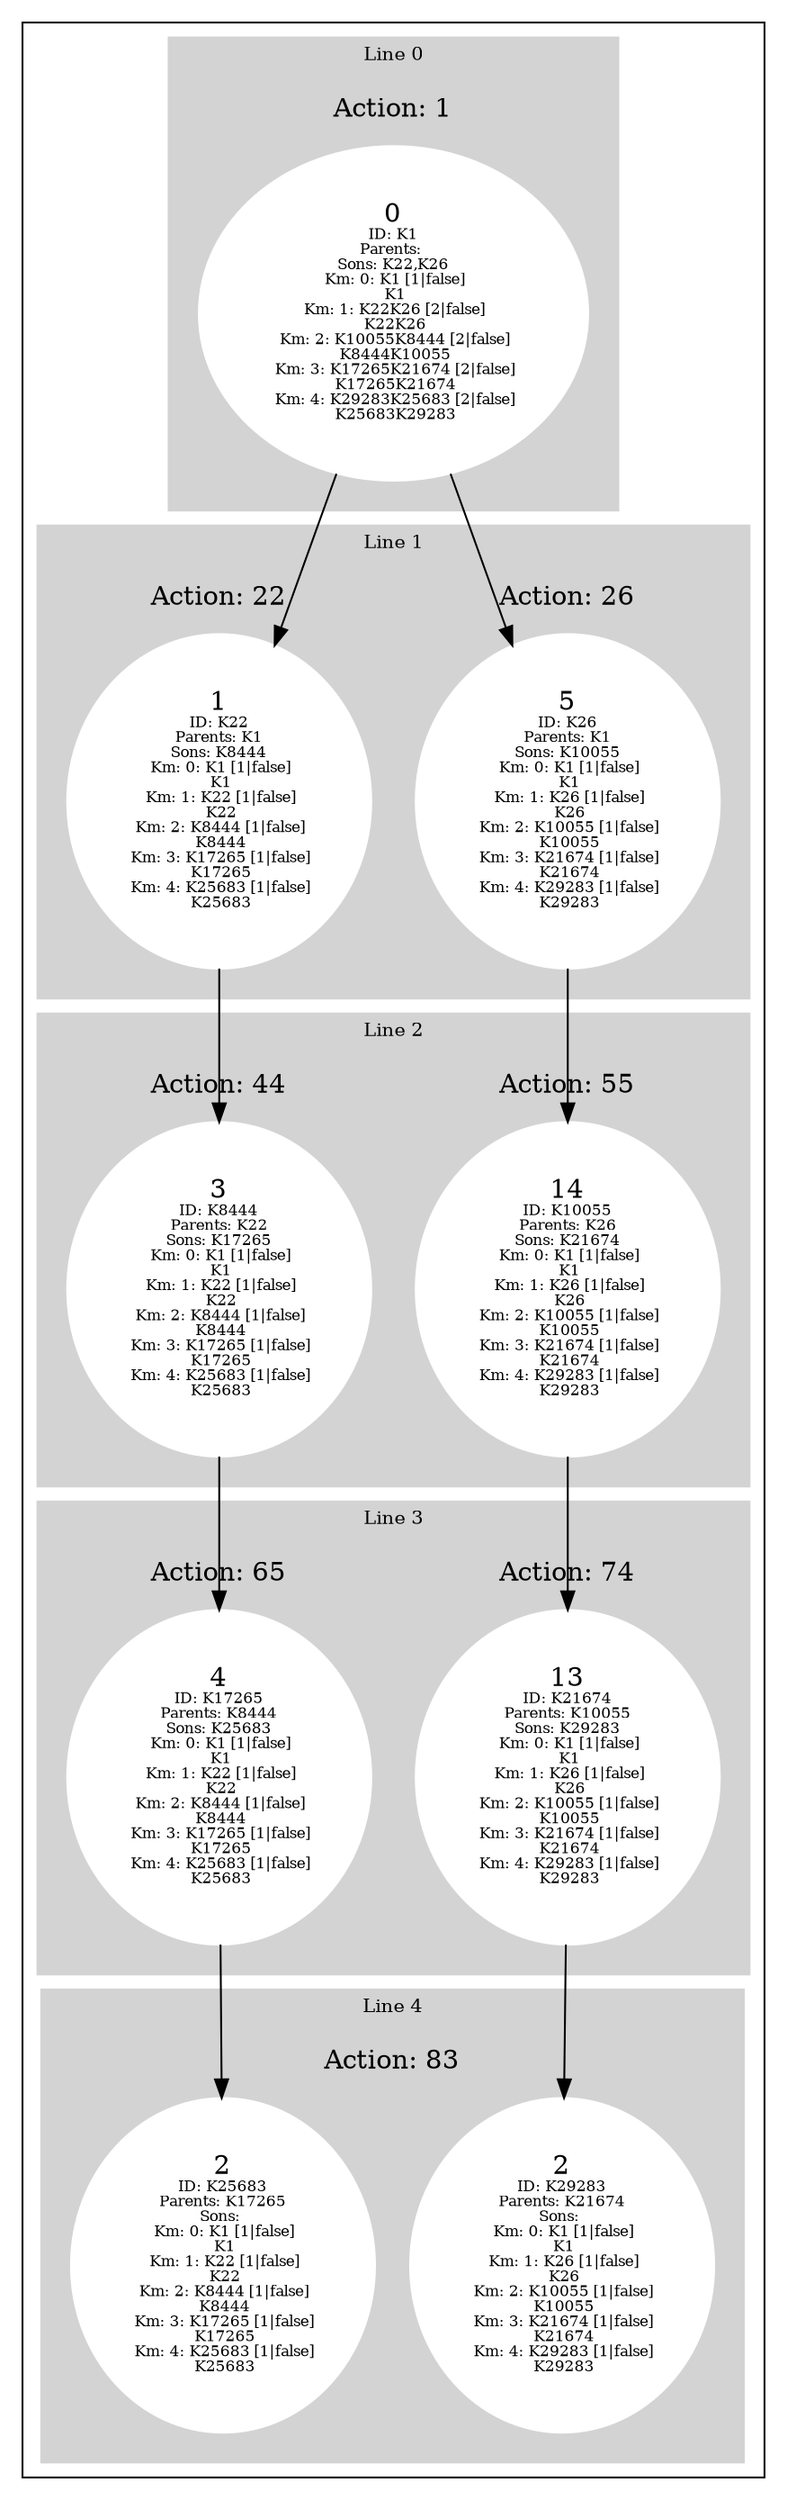 digraph G {
subgraph cluster_info {
        subgraph cluster_0 {
        style=filled;
        color=lightgrey;
        node [style=filled,color=white];
        subgraph cluster_act_1 {
label = "Action: 1"step_K1 [label=<0<BR /><FONT POINT-SIZE="8">ID: K1</FONT><BR /><FONT POINT-SIZE="8">Parents: </FONT><BR /><FONT POINT-SIZE="8">Sons: K22,K26</FONT><BR /><FONT POINT-SIZE="8"> Km: 0: K1 [1|false]<BR /> K1</FONT><BR /><FONT POINT-SIZE="8"> Km: 1: K22K26 [2|false]<BR /> K22K26</FONT><BR /><FONT POINT-SIZE="8"> Km: 2: K10055K8444 [2|false]<BR /> K8444K10055</FONT><BR /><FONT POINT-SIZE="8"> Km: 3: K17265K21674 [2|false]<BR /> K17265K21674</FONT><BR /><FONT POINT-SIZE="8"> Km: 4: K29283K25683 [2|false]<BR /> K25683K29283</FONT>>]
}

        fontsize="10"
        label = "Line 0";
        }

        subgraph cluster_4 {
        style=filled;
        color=lightgrey;
        node [style=filled,color=white];
        subgraph cluster_act_83 {
label = "Action: 83"step_K29283 [label=<2<BR /><FONT POINT-SIZE="8">ID: K29283</FONT><BR /><FONT POINT-SIZE="8">Parents: K21674</FONT><BR /><FONT POINT-SIZE="8">Sons: </FONT><BR /><FONT POINT-SIZE="8"> Km: 0: K1 [1|false]<BR /> K1</FONT><BR /><FONT POINT-SIZE="8"> Km: 1: K26 [1|false]<BR /> K26</FONT><BR /><FONT POINT-SIZE="8"> Km: 2: K10055 [1|false]<BR /> K10055</FONT><BR /><FONT POINT-SIZE="8"> Km: 3: K21674 [1|false]<BR /> K21674</FONT><BR /><FONT POINT-SIZE="8"> Km: 4: K29283 [1|false]<BR /> K29283</FONT>>]
step_K25683 [label=<2<BR /><FONT POINT-SIZE="8">ID: K25683</FONT><BR /><FONT POINT-SIZE="8">Parents: K17265</FONT><BR /><FONT POINT-SIZE="8">Sons: </FONT><BR /><FONT POINT-SIZE="8"> Km: 0: K1 [1|false]<BR /> K1</FONT><BR /><FONT POINT-SIZE="8"> Km: 1: K22 [1|false]<BR /> K22</FONT><BR /><FONT POINT-SIZE="8"> Km: 2: K8444 [1|false]<BR /> K8444</FONT><BR /><FONT POINT-SIZE="8"> Km: 3: K17265 [1|false]<BR /> K17265</FONT><BR /><FONT POINT-SIZE="8"> Km: 4: K25683 [1|false]<BR /> K25683</FONT>>]
}
subgraph cluster_act_83 {
label = "Action: 83"step_K29283 [label=<2<BR /><FONT POINT-SIZE="8">ID: K29283</FONT><BR /><FONT POINT-SIZE="8">Parents: K21674</FONT><BR /><FONT POINT-SIZE="8">Sons: </FONT><BR /><FONT POINT-SIZE="8"> Km: 0: K1 [1|false]<BR /> K1</FONT><BR /><FONT POINT-SIZE="8"> Km: 1: K26 [1|false]<BR /> K26</FONT><BR /><FONT POINT-SIZE="8"> Km: 2: K10055 [1|false]<BR /> K10055</FONT><BR /><FONT POINT-SIZE="8"> Km: 3: K21674 [1|false]<BR /> K21674</FONT><BR /><FONT POINT-SIZE="8"> Km: 4: K29283 [1|false]<BR /> K29283</FONT>>]
step_K25683 [label=<2<BR /><FONT POINT-SIZE="8">ID: K25683</FONT><BR /><FONT POINT-SIZE="8">Parents: K17265</FONT><BR /><FONT POINT-SIZE="8">Sons: </FONT><BR /><FONT POINT-SIZE="8"> Km: 0: K1 [1|false]<BR /> K1</FONT><BR /><FONT POINT-SIZE="8"> Km: 1: K22 [1|false]<BR /> K22</FONT><BR /><FONT POINT-SIZE="8"> Km: 2: K8444 [1|false]<BR /> K8444</FONT><BR /><FONT POINT-SIZE="8"> Km: 3: K17265 [1|false]<BR /> K17265</FONT><BR /><FONT POINT-SIZE="8"> Km: 4: K25683 [1|false]<BR /> K25683</FONT>>]
}

        fontsize="10"
        label = "Line 4";
        }

        subgraph cluster_2 {
        style=filled;
        color=lightgrey;
        node [style=filled,color=white];
        subgraph cluster_act_55 {
label = "Action: 55"step_K10055 [label=<14<BR /><FONT POINT-SIZE="8">ID: K10055</FONT><BR /><FONT POINT-SIZE="8">Parents: K26</FONT><BR /><FONT POINT-SIZE="8">Sons: K21674</FONT><BR /><FONT POINT-SIZE="8"> Km: 0: K1 [1|false]<BR /> K1</FONT><BR /><FONT POINT-SIZE="8"> Km: 1: K26 [1|false]<BR /> K26</FONT><BR /><FONT POINT-SIZE="8"> Km: 2: K10055 [1|false]<BR /> K10055</FONT><BR /><FONT POINT-SIZE="8"> Km: 3: K21674 [1|false]<BR /> K21674</FONT><BR /><FONT POINT-SIZE="8"> Km: 4: K29283 [1|false]<BR /> K29283</FONT>>]
}
subgraph cluster_act_44 {
label = "Action: 44"step_K8444 [label=<3<BR /><FONT POINT-SIZE="8">ID: K8444</FONT><BR /><FONT POINT-SIZE="8">Parents: K22</FONT><BR /><FONT POINT-SIZE="8">Sons: K17265</FONT><BR /><FONT POINT-SIZE="8"> Km: 0: K1 [1|false]<BR /> K1</FONT><BR /><FONT POINT-SIZE="8"> Km: 1: K22 [1|false]<BR /> K22</FONT><BR /><FONT POINT-SIZE="8"> Km: 2: K8444 [1|false]<BR /> K8444</FONT><BR /><FONT POINT-SIZE="8"> Km: 3: K17265 [1|false]<BR /> K17265</FONT><BR /><FONT POINT-SIZE="8"> Km: 4: K25683 [1|false]<BR /> K25683</FONT>>]
}

        fontsize="10"
        label = "Line 2";
        }

        subgraph cluster_3 {
        style=filled;
        color=lightgrey;
        node [style=filled,color=white];
        subgraph cluster_act_65 {
label = "Action: 65"step_K17265 [label=<4<BR /><FONT POINT-SIZE="8">ID: K17265</FONT><BR /><FONT POINT-SIZE="8">Parents: K8444</FONT><BR /><FONT POINT-SIZE="8">Sons: K25683</FONT><BR /><FONT POINT-SIZE="8"> Km: 0: K1 [1|false]<BR /> K1</FONT><BR /><FONT POINT-SIZE="8"> Km: 1: K22 [1|false]<BR /> K22</FONT><BR /><FONT POINT-SIZE="8"> Km: 2: K8444 [1|false]<BR /> K8444</FONT><BR /><FONT POINT-SIZE="8"> Km: 3: K17265 [1|false]<BR /> K17265</FONT><BR /><FONT POINT-SIZE="8"> Km: 4: K25683 [1|false]<BR /> K25683</FONT>>]
}
subgraph cluster_act_74 {
label = "Action: 74"step_K21674 [label=<13<BR /><FONT POINT-SIZE="8">ID: K21674</FONT><BR /><FONT POINT-SIZE="8">Parents: K10055</FONT><BR /><FONT POINT-SIZE="8">Sons: K29283</FONT><BR /><FONT POINT-SIZE="8"> Km: 0: K1 [1|false]<BR /> K1</FONT><BR /><FONT POINT-SIZE="8"> Km: 1: K26 [1|false]<BR /> K26</FONT><BR /><FONT POINT-SIZE="8"> Km: 2: K10055 [1|false]<BR /> K10055</FONT><BR /><FONT POINT-SIZE="8"> Km: 3: K21674 [1|false]<BR /> K21674</FONT><BR /><FONT POINT-SIZE="8"> Km: 4: K29283 [1|false]<BR /> K29283</FONT>>]
}

        fontsize="10"
        label = "Line 3";
        }

        subgraph cluster_1 {
        style=filled;
        color=lightgrey;
        node [style=filled,color=white];
        subgraph cluster_act_22 {
label = "Action: 22"step_K22 [label=<1<BR /><FONT POINT-SIZE="8">ID: K22</FONT><BR /><FONT POINT-SIZE="8">Parents: K1</FONT><BR /><FONT POINT-SIZE="8">Sons: K8444</FONT><BR /><FONT POINT-SIZE="8"> Km: 0: K1 [1|false]<BR /> K1</FONT><BR /><FONT POINT-SIZE="8"> Km: 1: K22 [1|false]<BR /> K22</FONT><BR /><FONT POINT-SIZE="8"> Km: 2: K8444 [1|false]<BR /> K8444</FONT><BR /><FONT POINT-SIZE="8"> Km: 3: K17265 [1|false]<BR /> K17265</FONT><BR /><FONT POINT-SIZE="8"> Km: 4: K25683 [1|false]<BR /> K25683</FONT>>]
}
subgraph cluster_act_26 {
label = "Action: 26"step_K26 [label=<5<BR /><FONT POINT-SIZE="8">ID: K26</FONT><BR /><FONT POINT-SIZE="8">Parents: K1</FONT><BR /><FONT POINT-SIZE="8">Sons: K10055</FONT><BR /><FONT POINT-SIZE="8"> Km: 0: K1 [1|false]<BR /> K1</FONT><BR /><FONT POINT-SIZE="8"> Km: 1: K26 [1|false]<BR /> K26</FONT><BR /><FONT POINT-SIZE="8"> Km: 2: K10055 [1|false]<BR /> K10055</FONT><BR /><FONT POINT-SIZE="8"> Km: 3: K21674 [1|false]<BR /> K21674</FONT><BR /><FONT POINT-SIZE="8"> Km: 4: K29283 [1|false]<BR /> K29283</FONT>>]
}

        fontsize="10"
        label = "Line 1";
        }
step_K17265 -> step_K25683; 
step_K1 -> step_K22; 
step_K8444 -> step_K17265; 
step_K21674 -> step_K29283; 
step_K26 -> step_K10055; 
step_K10055 -> step_K21674; 
step_K22 -> step_K8444; 
step_K1 -> step_K26; 
}}
